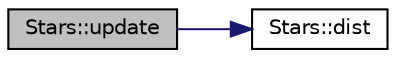 digraph "Stars::update"
{
  edge [fontname="Helvetica",fontsize="10",labelfontname="Helvetica",labelfontsize="10"];
  node [fontname="Helvetica",fontsize="10",shape=record];
  rankdir="LR";
  Node1 [label="Stars::update",height=0.2,width=0.4,color="black", fillcolor="grey75", style="filled", fontcolor="black"];
  Node1 -> Node2 [color="midnightblue",fontsize="10",style="solid",fontname="Helvetica"];
  Node2 [label="Stars::dist",height=0.2,width=0.4,color="black", fillcolor="white", style="filled",URL="$class_stars.html#ac4a7365be8cf875ea226ed5cac1e7d9d"];
}
